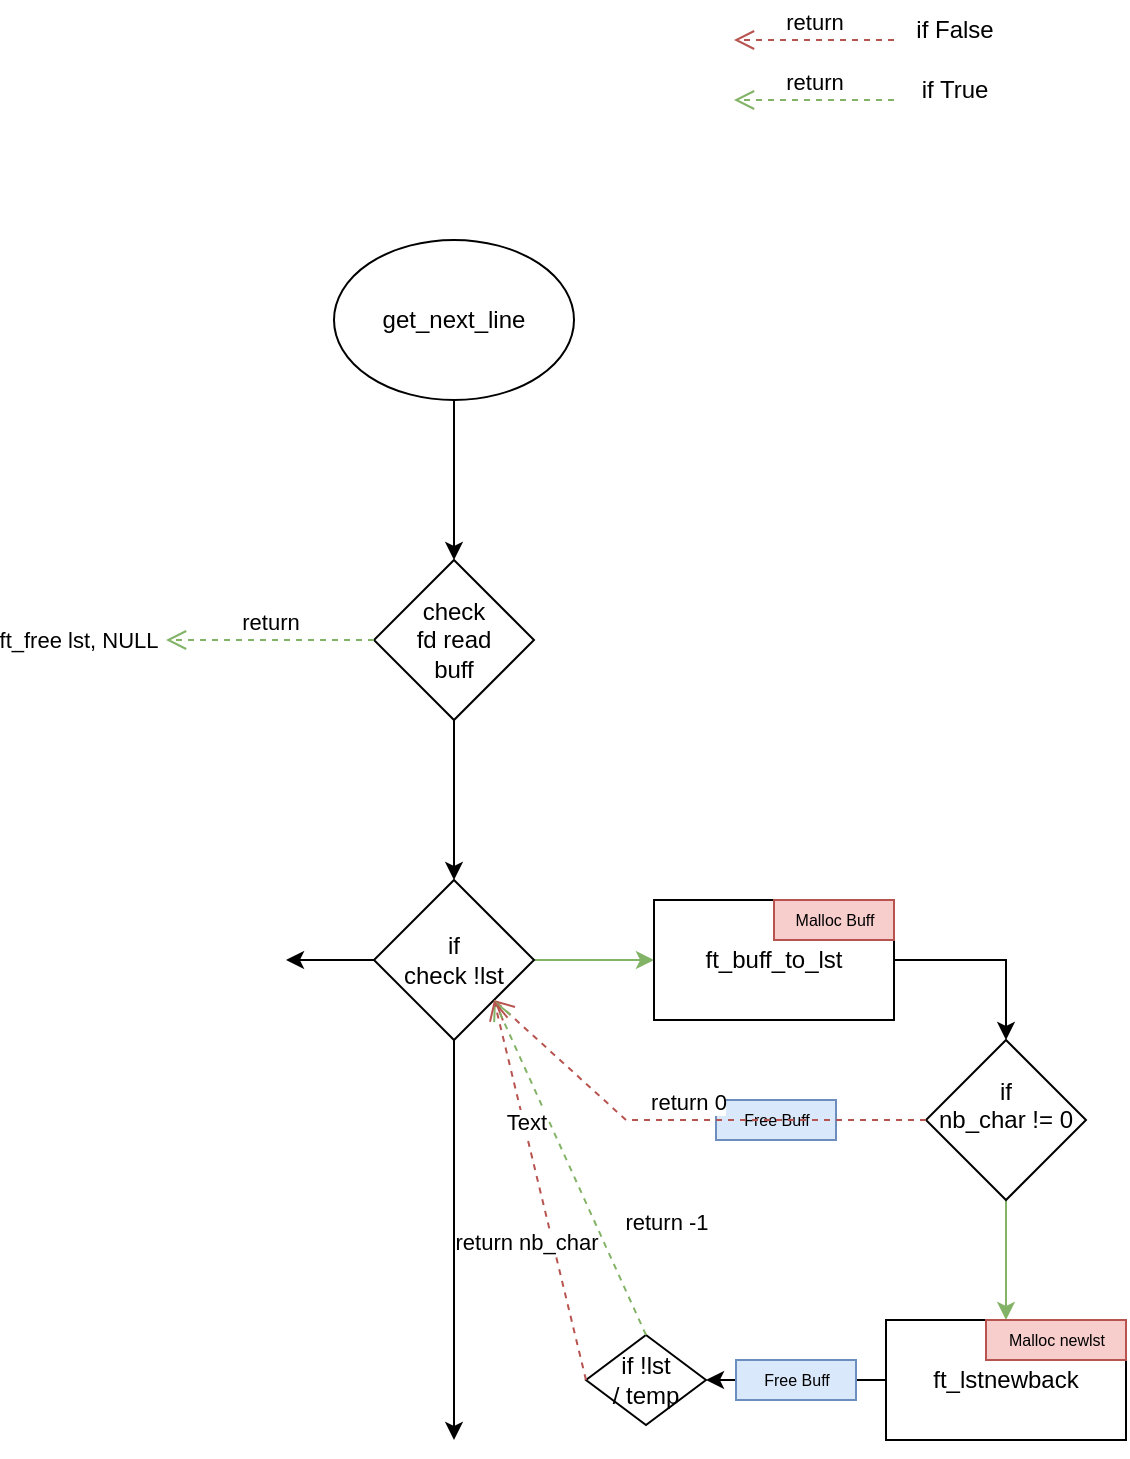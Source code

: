 <mxfile version="22.1.16" type="github">
  <diagram name="Page-1" id="4R9aN6M7RhXQYnO71OzW">
    <mxGraphModel dx="558" dy="927" grid="1" gridSize="10" guides="1" tooltips="1" connect="1" arrows="1" fold="1" page="1" pageScale="1" pageWidth="827" pageHeight="1169" math="0" shadow="0">
      <root>
        <mxCell id="0" />
        <mxCell id="1" parent="0" />
        <mxCell id="JcEWc-roUWXPVBZKM_YU-5" value="" style="edgeStyle=orthogonalEdgeStyle;rounded=0;orthogonalLoop=1;jettySize=auto;html=1;" edge="1" parent="1" source="JcEWc-roUWXPVBZKM_YU-2" target="JcEWc-roUWXPVBZKM_YU-4">
          <mxGeometry relative="1" as="geometry" />
        </mxCell>
        <mxCell id="JcEWc-roUWXPVBZKM_YU-2" value="get_next_line" style="ellipse;whiteSpace=wrap;html=1;" vertex="1" parent="1">
          <mxGeometry x="354" y="120" width="120" height="80" as="geometry" />
        </mxCell>
        <mxCell id="JcEWc-roUWXPVBZKM_YU-9" value="" style="edgeStyle=orthogonalEdgeStyle;rounded=0;orthogonalLoop=1;jettySize=auto;html=1;" edge="1" parent="1" source="JcEWc-roUWXPVBZKM_YU-4" target="JcEWc-roUWXPVBZKM_YU-8">
          <mxGeometry relative="1" as="geometry" />
        </mxCell>
        <mxCell id="JcEWc-roUWXPVBZKM_YU-4" value="check &lt;br&gt;fd&amp;nbsp;read&lt;br&gt;buff" style="rhombus;whiteSpace=wrap;html=1;" vertex="1" parent="1">
          <mxGeometry x="374" y="280" width="80" height="80" as="geometry" />
        </mxCell>
        <mxCell id="JcEWc-roUWXPVBZKM_YU-6" value="return" style="html=1;verticalAlign=bottom;endArrow=open;dashed=1;endSize=8;curved=0;rounded=0;exitX=0;exitY=0.5;exitDx=0;exitDy=0;fillColor=#d5e8d4;strokeColor=#82b366;" edge="1" parent="1" source="JcEWc-roUWXPVBZKM_YU-4">
          <mxGeometry relative="1" as="geometry">
            <mxPoint x="520" y="410" as="sourcePoint" />
            <mxPoint x="270" y="320" as="targetPoint" />
            <Array as="points" />
          </mxGeometry>
        </mxCell>
        <mxCell id="JcEWc-roUWXPVBZKM_YU-7" value="ft_free lst, NULL" style="edgeLabel;html=1;align=center;verticalAlign=middle;resizable=0;points=[];" vertex="1" connectable="0" parent="JcEWc-roUWXPVBZKM_YU-6">
          <mxGeometry x="0.871" relative="1" as="geometry">
            <mxPoint x="-51" as="offset" />
          </mxGeometry>
        </mxCell>
        <mxCell id="JcEWc-roUWXPVBZKM_YU-13" value="" style="edgeStyle=orthogonalEdgeStyle;rounded=0;orthogonalLoop=1;jettySize=auto;html=1;fillColor=#d5e8d4;strokeColor=#82b366;" edge="1" parent="1" source="JcEWc-roUWXPVBZKM_YU-8" target="JcEWc-roUWXPVBZKM_YU-12">
          <mxGeometry relative="1" as="geometry" />
        </mxCell>
        <mxCell id="JcEWc-roUWXPVBZKM_YU-41" value="" style="edgeStyle=orthogonalEdgeStyle;rounded=0;orthogonalLoop=1;jettySize=auto;html=1;" edge="1" parent="1" source="JcEWc-roUWXPVBZKM_YU-8">
          <mxGeometry relative="1" as="geometry">
            <mxPoint x="330" y="480" as="targetPoint" />
          </mxGeometry>
        </mxCell>
        <mxCell id="JcEWc-roUWXPVBZKM_YU-43" value="" style="edgeStyle=orthogonalEdgeStyle;rounded=0;orthogonalLoop=1;jettySize=auto;html=1;" edge="1" parent="1" source="JcEWc-roUWXPVBZKM_YU-8">
          <mxGeometry relative="1" as="geometry">
            <mxPoint x="414" y="720" as="targetPoint" />
          </mxGeometry>
        </mxCell>
        <mxCell id="JcEWc-roUWXPVBZKM_YU-8" value="if &lt;br&gt;check !lst&lt;br&gt;" style="rhombus;whiteSpace=wrap;html=1;" vertex="1" parent="1">
          <mxGeometry x="374" y="440" width="80" height="80" as="geometry" />
        </mxCell>
        <mxCell id="JcEWc-roUWXPVBZKM_YU-16" value="" style="edgeStyle=orthogonalEdgeStyle;rounded=0;orthogonalLoop=1;jettySize=auto;html=1;" edge="1" parent="1" source="JcEWc-roUWXPVBZKM_YU-12" target="JcEWc-roUWXPVBZKM_YU-15">
          <mxGeometry relative="1" as="geometry" />
        </mxCell>
        <mxCell id="JcEWc-roUWXPVBZKM_YU-12" value="ft_buff_to_lst" style="whiteSpace=wrap;html=1;" vertex="1" parent="1">
          <mxGeometry x="514" y="450" width="120" height="60" as="geometry" />
        </mxCell>
        <mxCell id="JcEWc-roUWXPVBZKM_YU-14" value="Free Buff" style="text;html=1;align=center;verticalAlign=middle;resizable=0;points=[];autosize=1;strokeColor=#6c8ebf;fillColor=#dae8fc;fontSize=8;fillStyle=solid;" vertex="1" parent="1">
          <mxGeometry x="545" y="550" width="60" height="20" as="geometry" />
        </mxCell>
        <mxCell id="JcEWc-roUWXPVBZKM_YU-25" value="" style="edgeStyle=orthogonalEdgeStyle;rounded=0;orthogonalLoop=1;jettySize=auto;html=1;fillColor=#d5e8d4;strokeColor=#82b366;" edge="1" parent="1" source="JcEWc-roUWXPVBZKM_YU-15" target="JcEWc-roUWXPVBZKM_YU-24">
          <mxGeometry relative="1" as="geometry" />
        </mxCell>
        <mxCell id="JcEWc-roUWXPVBZKM_YU-15" value="if &lt;br&gt;nb_char != 0&lt;br&gt;&lt;br&gt;" style="rhombus;whiteSpace=wrap;html=1;" vertex="1" parent="1">
          <mxGeometry x="650" y="520" width="80" height="80" as="geometry" />
        </mxCell>
        <mxCell id="JcEWc-roUWXPVBZKM_YU-22" value="return 0" style="html=1;verticalAlign=bottom;endArrow=open;dashed=1;endSize=8;curved=0;rounded=0;entryX=1;entryY=1;entryDx=0;entryDy=0;exitX=0;exitY=0.5;exitDx=0;exitDy=0;fillColor=#f8cecc;strokeColor=#b85450;" edge="1" parent="1" source="JcEWc-roUWXPVBZKM_YU-15" target="JcEWc-roUWXPVBZKM_YU-8">
          <mxGeometry relative="1" as="geometry">
            <mxPoint x="550" y="570" as="sourcePoint" />
            <mxPoint x="470" y="450" as="targetPoint" />
            <Array as="points">
              <mxPoint x="500" y="560" />
            </Array>
          </mxGeometry>
        </mxCell>
        <mxCell id="JcEWc-roUWXPVBZKM_YU-23" value="Malloc Buff" style="text;html=1;align=center;verticalAlign=middle;resizable=0;points=[];autosize=1;strokeColor=#b85450;fillColor=#f8cecc;fontSize=8;" vertex="1" parent="1">
          <mxGeometry x="574" y="450" width="60" height="20" as="geometry" />
        </mxCell>
        <mxCell id="JcEWc-roUWXPVBZKM_YU-44" style="edgeStyle=orthogonalEdgeStyle;rounded=0;orthogonalLoop=1;jettySize=auto;html=1;exitX=0;exitY=0.5;exitDx=0;exitDy=0;entryX=1;entryY=0.5;entryDx=0;entryDy=0;" edge="1" parent="1" source="JcEWc-roUWXPVBZKM_YU-24" target="JcEWc-roUWXPVBZKM_YU-27">
          <mxGeometry relative="1" as="geometry" />
        </mxCell>
        <mxCell id="JcEWc-roUWXPVBZKM_YU-24" value="ft_lstnewback" style="whiteSpace=wrap;html=1;" vertex="1" parent="1">
          <mxGeometry x="630" y="660" width="120" height="60" as="geometry" />
        </mxCell>
        <mxCell id="JcEWc-roUWXPVBZKM_YU-27" value="if !lst&lt;br&gt;/ temp&lt;br&gt;" style="rhombus;whiteSpace=wrap;html=1;" vertex="1" parent="1">
          <mxGeometry x="480" y="667.5" width="60" height="45" as="geometry" />
        </mxCell>
        <mxCell id="JcEWc-roUWXPVBZKM_YU-29" value="return -1" style="html=1;verticalAlign=bottom;endArrow=open;dashed=1;endSize=8;curved=0;rounded=0;entryX=1;entryY=1;entryDx=0;entryDy=0;exitX=0.5;exitY=0;exitDx=0;exitDy=0;fillColor=#d5e8d4;strokeColor=#82b366;" edge="1" parent="1" source="JcEWc-roUWXPVBZKM_YU-27" target="JcEWc-roUWXPVBZKM_YU-8">
          <mxGeometry x="-0.575" y="-29" relative="1" as="geometry">
            <mxPoint x="660" y="710" as="sourcePoint" />
            <mxPoint x="580" y="710" as="targetPoint" />
            <mxPoint as="offset" />
          </mxGeometry>
        </mxCell>
        <mxCell id="JcEWc-roUWXPVBZKM_YU-30" value="return" style="html=1;verticalAlign=bottom;endArrow=open;dashed=1;endSize=8;curved=0;rounded=0;fillColor=#f8cecc;strokeColor=#b85450;" edge="1" parent="1">
          <mxGeometry relative="1" as="geometry">
            <mxPoint x="634" y="20" as="sourcePoint" />
            <mxPoint x="554" y="20" as="targetPoint" />
          </mxGeometry>
        </mxCell>
        <mxCell id="JcEWc-roUWXPVBZKM_YU-31" value="return" style="html=1;verticalAlign=bottom;endArrow=open;dashed=1;endSize=8;curved=0;rounded=0;fillColor=#d5e8d4;strokeColor=#82b366;" edge="1" parent="1">
          <mxGeometry relative="1" as="geometry">
            <mxPoint x="634" y="50" as="sourcePoint" />
            <mxPoint x="554" y="50" as="targetPoint" />
          </mxGeometry>
        </mxCell>
        <mxCell id="JcEWc-roUWXPVBZKM_YU-32" value="if False" style="text;html=1;align=center;verticalAlign=middle;resizable=0;points=[];autosize=1;strokeColor=none;fillColor=none;" vertex="1" parent="1">
          <mxGeometry x="634" width="60" height="30" as="geometry" />
        </mxCell>
        <mxCell id="JcEWc-roUWXPVBZKM_YU-33" value="if True" style="text;html=1;align=center;verticalAlign=middle;resizable=0;points=[];autosize=1;strokeColor=none;fillColor=none;" vertex="1" parent="1">
          <mxGeometry x="634" y="30" width="60" height="30" as="geometry" />
        </mxCell>
        <mxCell id="JcEWc-roUWXPVBZKM_YU-34" value="Free Buff" style="text;html=1;align=center;verticalAlign=middle;resizable=0;points=[];autosize=1;strokeColor=#6c8ebf;fillColor=#dae8fc;fontSize=8;" vertex="1" parent="1">
          <mxGeometry x="555" y="680" width="60" height="20" as="geometry" />
        </mxCell>
        <mxCell id="JcEWc-roUWXPVBZKM_YU-45" value="return nb_char" style="html=1;verticalAlign=bottom;endArrow=open;dashed=1;endSize=8;curved=0;rounded=0;entryX=1;entryY=1;entryDx=0;entryDy=0;exitX=0;exitY=0.5;exitDx=0;exitDy=0;fillColor=#f8cecc;strokeColor=#b85450;" edge="1" parent="1" source="JcEWc-roUWXPVBZKM_YU-27" target="JcEWc-roUWXPVBZKM_YU-8">
          <mxGeometry x="-0.331" y="15" relative="1" as="geometry">
            <mxPoint x="520" y="898" as="sourcePoint" />
            <mxPoint x="444" y="730" as="targetPoint" />
            <mxPoint as="offset" />
          </mxGeometry>
        </mxCell>
        <mxCell id="JcEWc-roUWXPVBZKM_YU-46" value="Text" style="edgeLabel;html=1;align=center;verticalAlign=middle;resizable=0;points=[];" vertex="1" connectable="0" parent="JcEWc-roUWXPVBZKM_YU-45">
          <mxGeometry x="0.35" y="-1" relative="1" as="geometry">
            <mxPoint y="-1" as="offset" />
          </mxGeometry>
        </mxCell>
        <mxCell id="JcEWc-roUWXPVBZKM_YU-47" value="Malloc newlst" style="text;html=1;align=center;verticalAlign=middle;resizable=0;points=[];autosize=1;strokeColor=#b85450;fillColor=#f8cecc;strokeWidth=1;fontSize=8;" vertex="1" parent="1">
          <mxGeometry x="680" y="660" width="70" height="20" as="geometry" />
        </mxCell>
      </root>
    </mxGraphModel>
  </diagram>
</mxfile>
